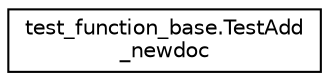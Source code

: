 digraph "Graphical Class Hierarchy"
{
 // LATEX_PDF_SIZE
  edge [fontname="Helvetica",fontsize="10",labelfontname="Helvetica",labelfontsize="10"];
  node [fontname="Helvetica",fontsize="10",shape=record];
  rankdir="LR";
  Node0 [label="test_function_base.TestAdd\l_newdoc",height=0.2,width=0.4,color="black", fillcolor="white", style="filled",URL="$classtest__function__base_1_1TestAdd__newdoc.html",tooltip=" "];
}
